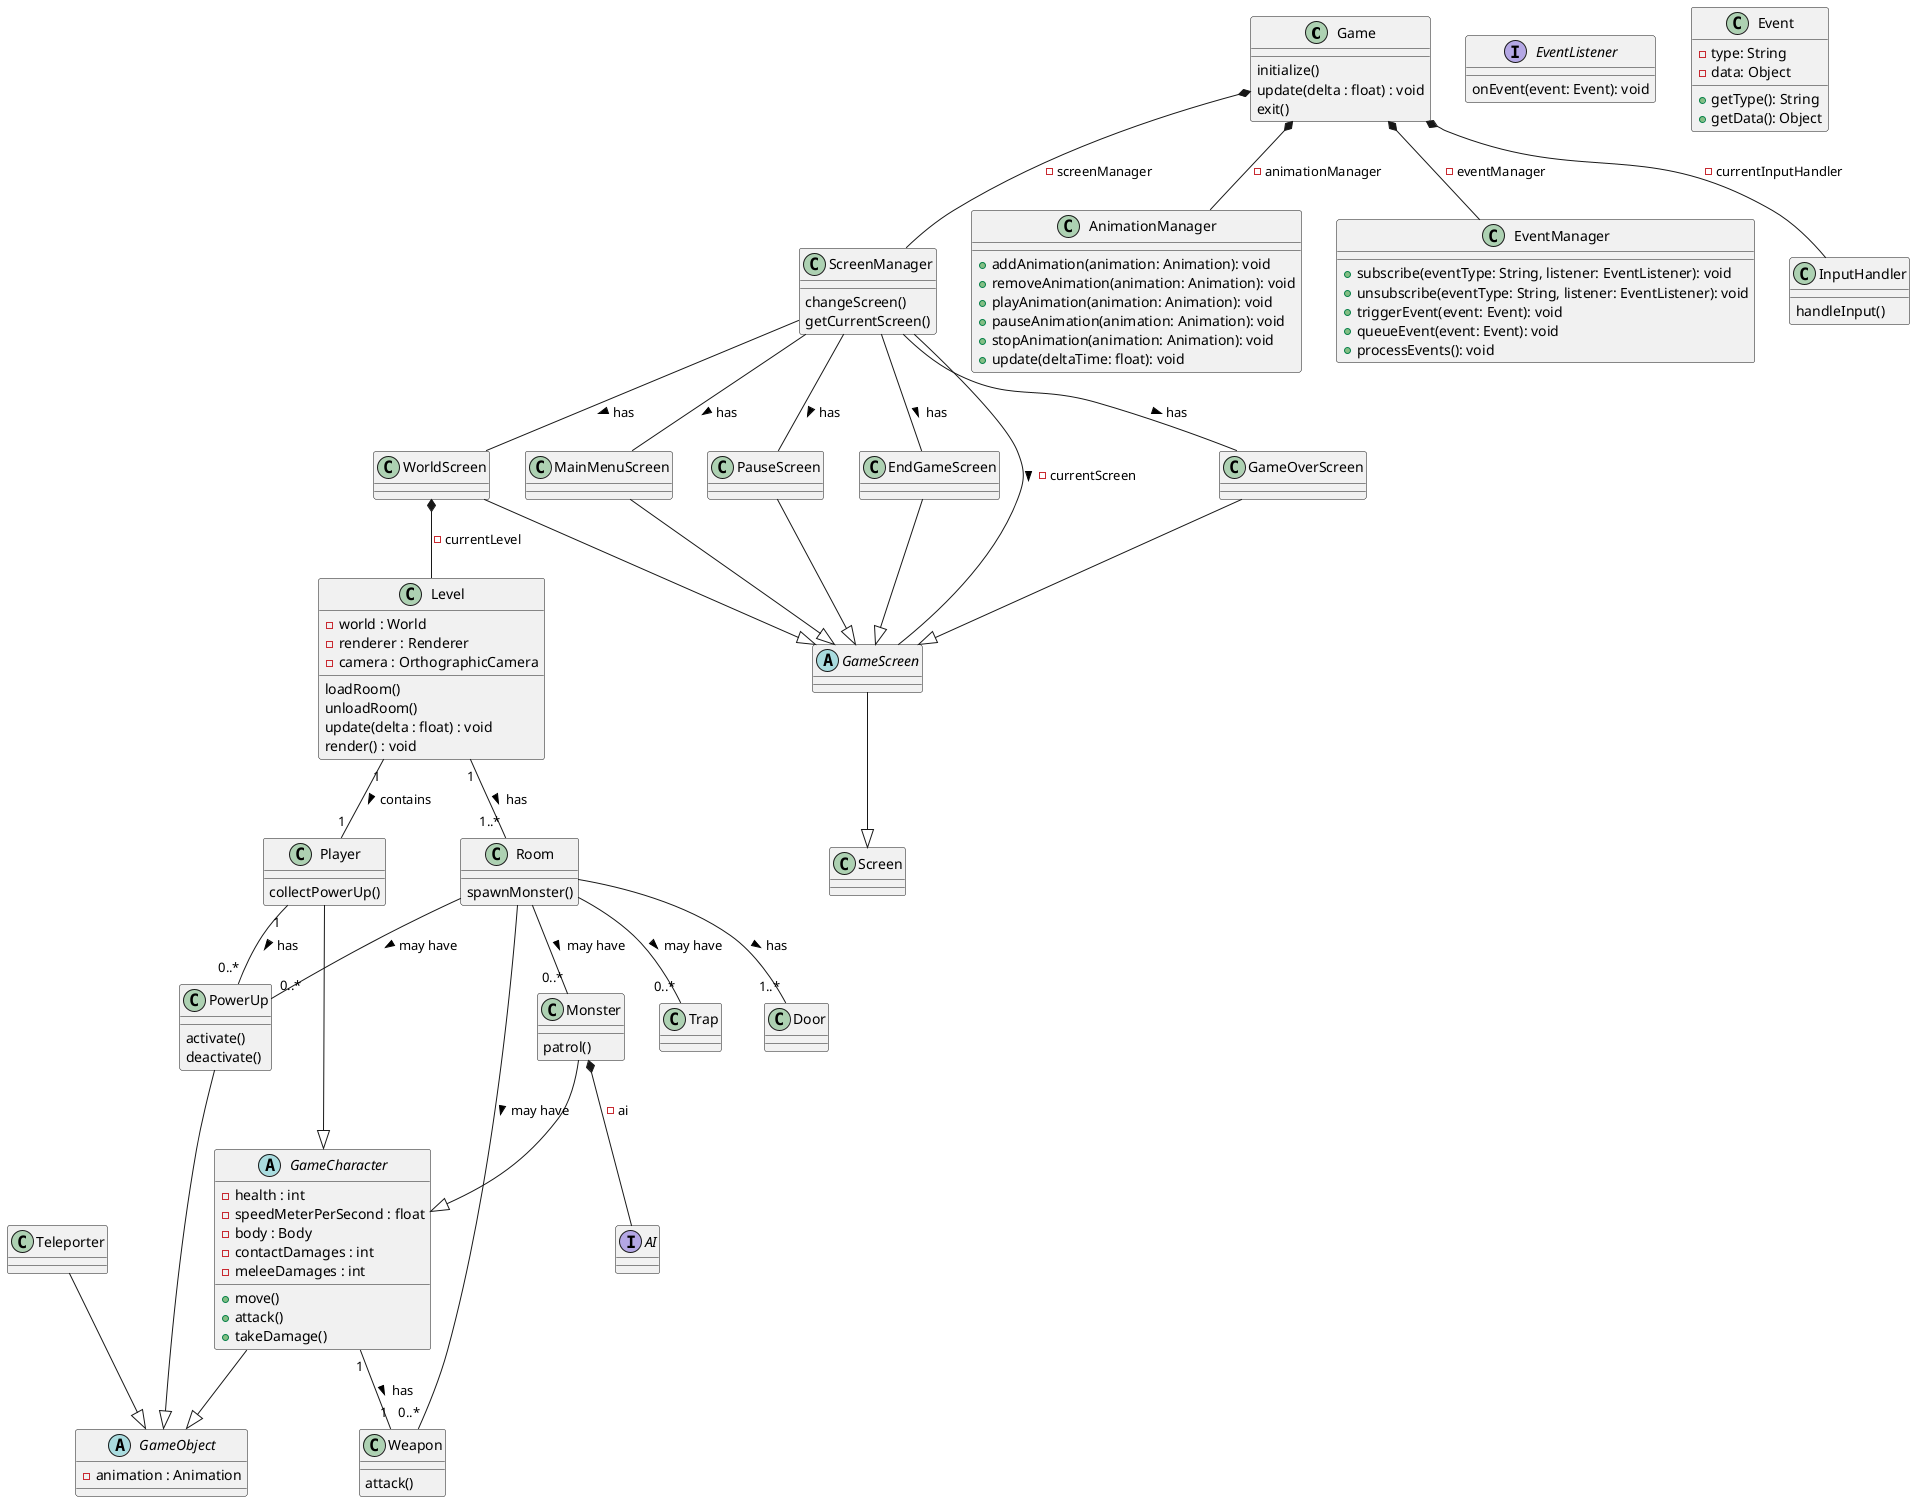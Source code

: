 @startuml

class Game {
    initialize()
    update(delta : float) : void
    exit()
}

Game *-- ScreenManager : -screenManager
Game *-- AnimationManager : -animationManager
Game *-- EventManager : -eventManager
Game *-- InputHandler : -currentInputHandler

abstract class GameObject {
    - animation : Animation
}

abstract class GameCharacter {
    - health : int
    - speedMeterPerSecond : float
    - body : Body
    - contactDamages : int
    - meleeDamages : int
    + move()
    + attack()
    + takeDamage()
}
GameCharacter --|> GameObject

GameCharacter "1" -- "1" Weapon : has >

class Player {
    collectPowerUp()
}
Player --|> GameCharacter
Player "1" -- "0..*" PowerUp : has >


class Monster {
    patrol()
}
Monster --|> GameCharacter
Monster *-- AI : -ai

class Weapon {
    attack()
}

class PowerUp {
    activate()
    deactivate()
}
PowerUp --|> GameObject

class Trap {

}

class Teleporter {

}
Teleporter --|> GameObject

class Level {
    - world : World
    - renderer : Renderer
    - camera : OrthographicCamera
    loadRoom()
    unloadRoom()
    update(delta : float) : void
    render() : void
}

Level "1"--"1..*" Room : has >
Level "1"--"1" Player : contains >

class Room {
    spawnMonster()
}

Room -- "0..*" PowerUp : may have >
Room -- "0..*" Weapon : may have >
Room -- "1..*" Door : has >
Room -- "0..*" Trap : may have >
Room -- "0..*" Monster : may have >

class Door {

}

class ScreenManager {
    changeScreen()
    getCurrentScreen()
}

ScreenManager -- GameScreen : -currentScreen >
ScreenManager -- GameOverScreen : has >
ScreenManager -- WorldScreen : has >
ScreenManager -- MainMenuScreen : has >
ScreenManager -- PauseScreen : has >
ScreenManager -- EndGameScreen : has >

abstract GameScreen {}
GameScreen --|> Screen

class MainMenuScreen {

}

class WorldScreen {

}
WorldScreen *-- Level : -currentLevel

class PauseScreen {

}

class GameOverScreen {

}

class EndGameScreen {

}

MainMenuScreen --|> GameScreen
WorldScreen --|> GameScreen
PauseScreen --|> GameScreen
GameOverScreen --|> GameScreen
EndGameScreen --|> GameScreen

class AnimationManager {
    + addAnimation(animation: Animation): void
    + removeAnimation(animation: Animation): void
    + playAnimation(animation: Animation): void
    + pauseAnimation(animation: Animation): void
    + stopAnimation(animation: Animation): void
    + update(deltaTime: float): void
}

class EventManager {
    + subscribe(eventType: String, listener: EventListener): void
    + unsubscribe(eventType: String, listener: EventListener): void
    + triggerEvent(event: Event): void
    + queueEvent(event: Event): void
    + processEvents(): void
}

interface EventListener {
    onEvent(event: Event): void
}

class Event {
    - type: String
    - data: Object
    + getType(): String
    + getData(): Object
}

class InputHandler {
    handleInput()
}

interface AI {
}

@enduml